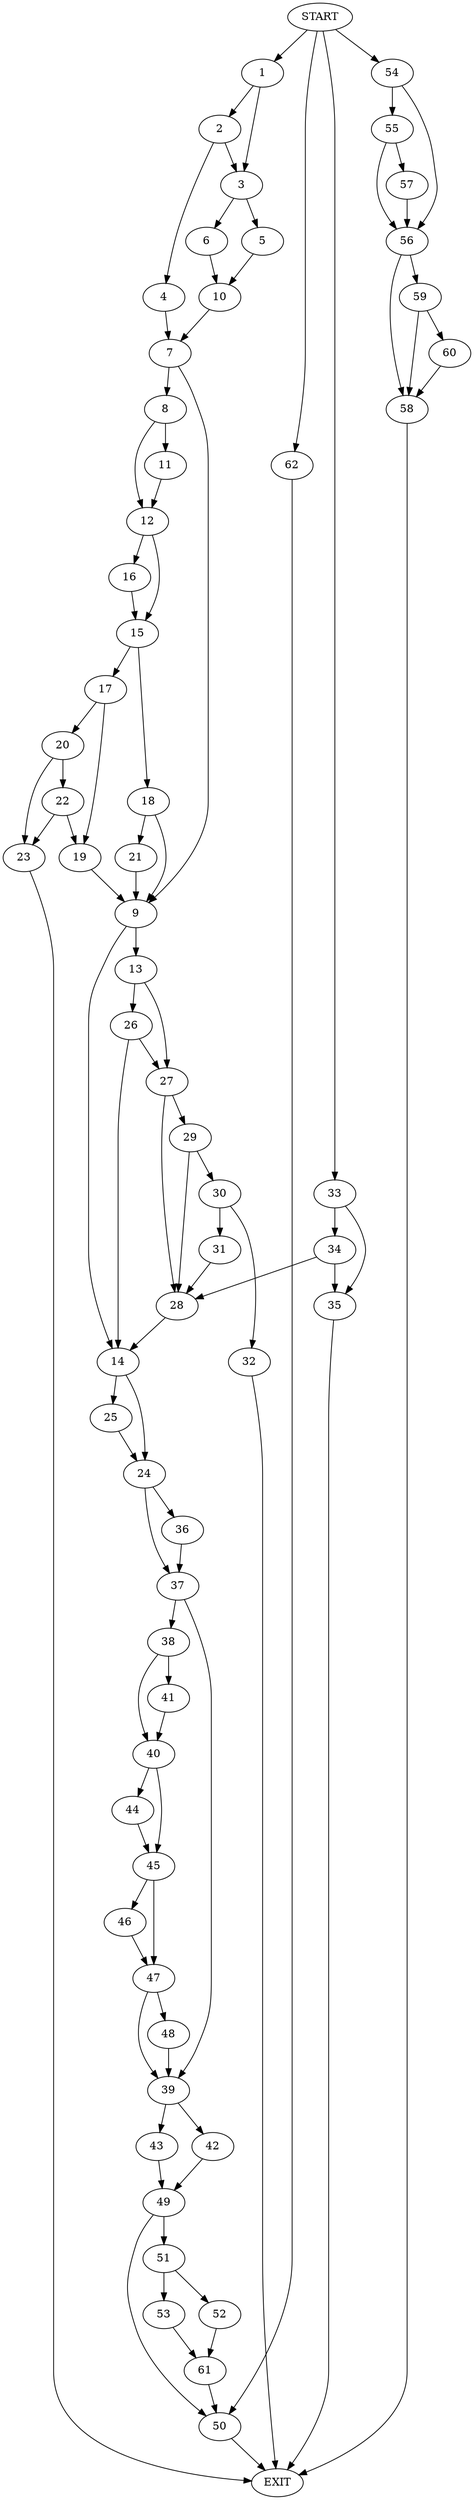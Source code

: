 digraph {
0 [label="START"]
63 [label="EXIT"]
0 -> 1
1 -> 2
1 -> 3
2 -> 4
2 -> 3
3 -> 5
3 -> 6
4 -> 7
7 -> 8
7 -> 9
5 -> 10
6 -> 10
10 -> 7
8 -> 11
8 -> 12
9 -> 13
9 -> 14
12 -> 15
12 -> 16
11 -> 12
16 -> 15
15 -> 17
15 -> 18
17 -> 19
17 -> 20
18 -> 21
18 -> 9
19 -> 9
20 -> 22
20 -> 23
23 -> 63
22 -> 19
22 -> 23
21 -> 9
14 -> 24
14 -> 25
13 -> 26
13 -> 27
26 -> 27
26 -> 14
27 -> 28
27 -> 29
29 -> 30
29 -> 28
28 -> 14
30 -> 31
30 -> 32
32 -> 63
31 -> 28
0 -> 33
33 -> 34
33 -> 35
35 -> 63
34 -> 28
34 -> 35
25 -> 24
24 -> 36
24 -> 37
36 -> 37
37 -> 38
37 -> 39
38 -> 40
38 -> 41
39 -> 42
39 -> 43
41 -> 40
40 -> 44
40 -> 45
45 -> 46
45 -> 47
44 -> 45
46 -> 47
47 -> 48
47 -> 39
48 -> 39
43 -> 49
42 -> 49
49 -> 50
49 -> 51
50 -> 63
51 -> 52
51 -> 53
0 -> 54
54 -> 55
54 -> 56
55 -> 57
55 -> 56
56 -> 58
56 -> 59
57 -> 56
59 -> 58
59 -> 60
58 -> 63
60 -> 58
52 -> 61
53 -> 61
61 -> 50
0 -> 62
62 -> 50
}
